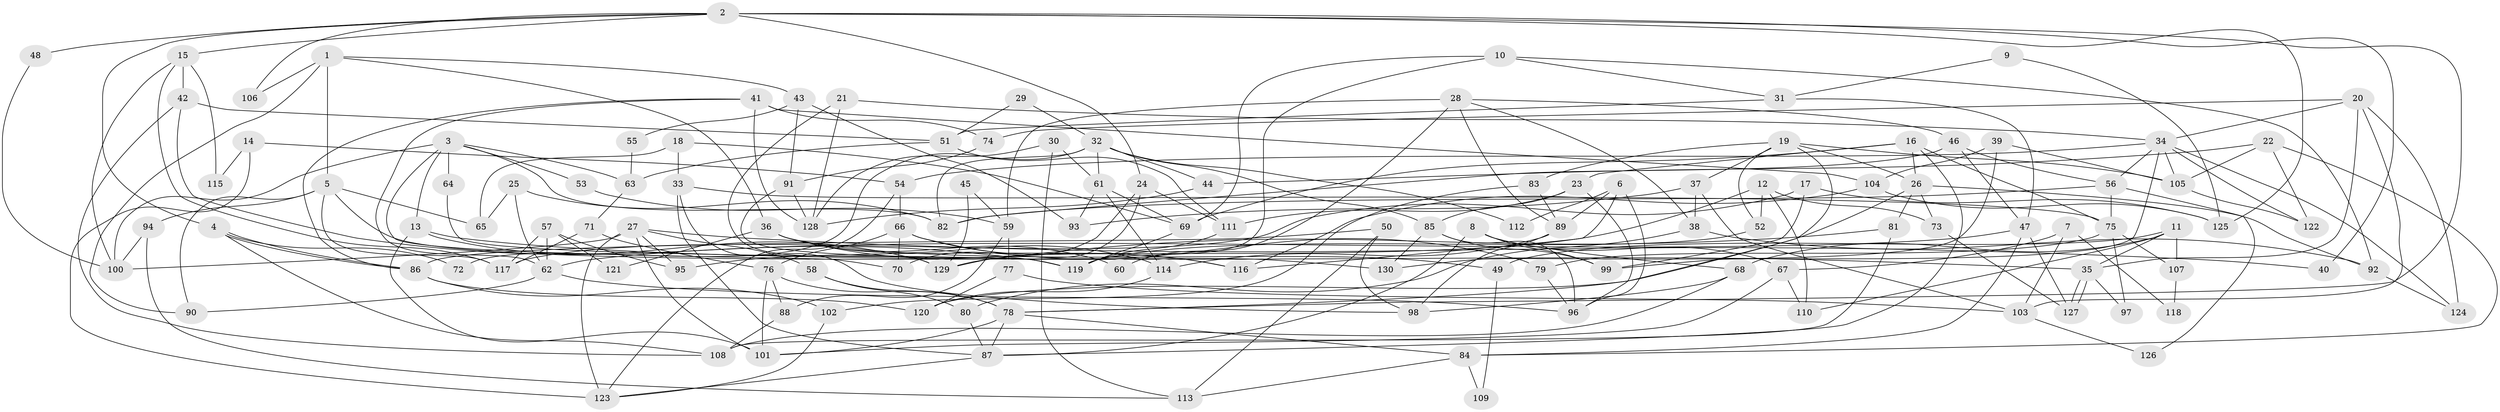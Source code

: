 // coarse degree distribution, {5: 0.17647058823529413, 8: 0.08235294117647059, 9: 0.023529411764705882, 7: 0.09411764705882353, 6: 0.15294117647058825, 4: 0.15294117647058825, 3: 0.16470588235294117, 11: 0.011764705882352941, 2: 0.12941176470588237, 10: 0.011764705882352941}
// Generated by graph-tools (version 1.1) at 2025/24/03/03/25 07:24:00]
// undirected, 130 vertices, 260 edges
graph export_dot {
graph [start="1"]
  node [color=gray90,style=filled];
  1;
  2;
  3;
  4;
  5;
  6;
  7;
  8;
  9;
  10;
  11;
  12;
  13;
  14;
  15;
  16;
  17;
  18;
  19;
  20;
  21;
  22;
  23;
  24;
  25;
  26;
  27;
  28;
  29;
  30;
  31;
  32;
  33;
  34;
  35;
  36;
  37;
  38;
  39;
  40;
  41;
  42;
  43;
  44;
  45;
  46;
  47;
  48;
  49;
  50;
  51;
  52;
  53;
  54;
  55;
  56;
  57;
  58;
  59;
  60;
  61;
  62;
  63;
  64;
  65;
  66;
  67;
  68;
  69;
  70;
  71;
  72;
  73;
  74;
  75;
  76;
  77;
  78;
  79;
  80;
  81;
  82;
  83;
  84;
  85;
  86;
  87;
  88;
  89;
  90;
  91;
  92;
  93;
  94;
  95;
  96;
  97;
  98;
  99;
  100;
  101;
  102;
  103;
  104;
  105;
  106;
  107;
  108;
  109;
  110;
  111;
  112;
  113;
  114;
  115;
  116;
  117;
  118;
  119;
  120;
  121;
  122;
  123;
  124;
  125;
  126;
  127;
  128;
  129;
  130;
  1 -- 90;
  1 -- 36;
  1 -- 5;
  1 -- 43;
  1 -- 106;
  2 -- 78;
  2 -- 4;
  2 -- 15;
  2 -- 24;
  2 -- 40;
  2 -- 48;
  2 -- 106;
  2 -- 125;
  3 -- 63;
  3 -- 13;
  3 -- 53;
  3 -- 64;
  3 -- 70;
  3 -- 82;
  3 -- 100;
  4 -- 86;
  4 -- 86;
  4 -- 108;
  4 -- 72;
  5 -- 65;
  5 -- 90;
  5 -- 94;
  5 -- 117;
  5 -- 130;
  6 -- 89;
  6 -- 116;
  6 -- 96;
  6 -- 112;
  7 -- 103;
  7 -- 67;
  7 -- 118;
  8 -- 87;
  8 -- 99;
  8 -- 67;
  8 -- 68;
  9 -- 31;
  9 -- 125;
  10 -- 119;
  10 -- 69;
  10 -- 31;
  10 -- 92;
  11 -- 110;
  11 -- 35;
  11 -- 49;
  11 -- 68;
  11 -- 107;
  12 -- 95;
  12 -- 73;
  12 -- 52;
  12 -- 110;
  13 -- 129;
  13 -- 101;
  13 -- 35;
  14 -- 54;
  14 -- 123;
  14 -- 115;
  15 -- 100;
  15 -- 42;
  15 -- 115;
  15 -- 117;
  16 -- 26;
  16 -- 75;
  16 -- 23;
  16 -- 69;
  16 -- 87;
  17 -- 117;
  17 -- 99;
  17 -- 125;
  18 -- 33;
  18 -- 69;
  18 -- 65;
  19 -- 52;
  19 -- 105;
  19 -- 26;
  19 -- 37;
  19 -- 78;
  19 -- 83;
  20 -- 35;
  20 -- 74;
  20 -- 34;
  20 -- 103;
  20 -- 124;
  21 -- 34;
  21 -- 128;
  21 -- 129;
  22 -- 84;
  22 -- 105;
  22 -- 44;
  22 -- 122;
  23 -- 85;
  23 -- 96;
  23 -- 111;
  24 -- 111;
  24 -- 70;
  24 -- 129;
  25 -- 82;
  25 -- 62;
  25 -- 65;
  26 -- 92;
  26 -- 73;
  26 -- 81;
  26 -- 120;
  27 -- 123;
  27 -- 58;
  27 -- 40;
  27 -- 95;
  27 -- 100;
  27 -- 101;
  28 -- 38;
  28 -- 89;
  28 -- 46;
  28 -- 59;
  28 -- 60;
  29 -- 32;
  29 -- 51;
  30 -- 113;
  30 -- 61;
  30 -- 128;
  31 -- 51;
  31 -- 47;
  32 -- 85;
  32 -- 44;
  32 -- 61;
  32 -- 72;
  32 -- 82;
  32 -- 112;
  33 -- 75;
  33 -- 87;
  33 -- 98;
  34 -- 56;
  34 -- 54;
  34 -- 99;
  34 -- 105;
  34 -- 122;
  34 -- 124;
  35 -- 127;
  35 -- 127;
  35 -- 97;
  36 -- 114;
  36 -- 116;
  36 -- 49;
  36 -- 60;
  36 -- 121;
  37 -- 103;
  37 -- 38;
  37 -- 93;
  38 -- 92;
  38 -- 80;
  39 -- 104;
  39 -- 105;
  39 -- 130;
  41 -- 86;
  41 -- 62;
  41 -- 74;
  41 -- 104;
  41 -- 128;
  42 -- 108;
  42 -- 51;
  42 -- 119;
  43 -- 91;
  43 -- 55;
  43 -- 93;
  44 -- 128;
  45 -- 129;
  45 -- 59;
  46 -- 82;
  46 -- 47;
  46 -- 56;
  47 -- 62;
  47 -- 84;
  47 -- 127;
  48 -- 100;
  49 -- 109;
  50 -- 86;
  50 -- 98;
  50 -- 113;
  51 -- 111;
  51 -- 63;
  52 -- 119;
  53 -- 59;
  54 -- 66;
  54 -- 123;
  55 -- 63;
  56 -- 82;
  56 -- 75;
  56 -- 126;
  57 -- 117;
  57 -- 62;
  57 -- 95;
  57 -- 121;
  58 -- 78;
  58 -- 80;
  59 -- 88;
  59 -- 77;
  61 -- 93;
  61 -- 69;
  61 -- 114;
  62 -- 96;
  62 -- 90;
  63 -- 71;
  64 -- 119;
  66 -- 70;
  66 -- 76;
  66 -- 79;
  66 -- 116;
  67 -- 101;
  67 -- 110;
  68 -- 98;
  68 -- 108;
  69 -- 119;
  71 -- 76;
  71 -- 117;
  73 -- 127;
  74 -- 91;
  75 -- 79;
  75 -- 97;
  75 -- 107;
  76 -- 78;
  76 -- 101;
  76 -- 88;
  77 -- 120;
  77 -- 103;
  78 -- 84;
  78 -- 87;
  78 -- 101;
  79 -- 96;
  80 -- 87;
  81 -- 129;
  81 -- 108;
  83 -- 89;
  83 -- 102;
  84 -- 113;
  84 -- 109;
  85 -- 96;
  85 -- 130;
  85 -- 99;
  86 -- 102;
  86 -- 120;
  87 -- 123;
  88 -- 108;
  89 -- 114;
  89 -- 98;
  91 -- 128;
  91 -- 119;
  92 -- 124;
  94 -- 100;
  94 -- 113;
  102 -- 123;
  103 -- 126;
  104 -- 125;
  104 -- 116;
  105 -- 122;
  107 -- 118;
  111 -- 119;
  114 -- 120;
}
